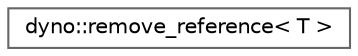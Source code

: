 digraph "Graphical Class Hierarchy"
{
 // LATEX_PDF_SIZE
  bgcolor="transparent";
  edge [fontname=Helvetica,fontsize=10,labelfontname=Helvetica,labelfontsize=10];
  node [fontname=Helvetica,fontsize=10,shape=box,height=0.2,width=0.4];
  rankdir="LR";
  Node0 [id="Node000000",label="dyno::remove_reference\< T \>",height=0.2,width=0.4,color="grey40", fillcolor="white", style="filled",URL="$structdyno_1_1remove__reference.html",tooltip=" "];
}

